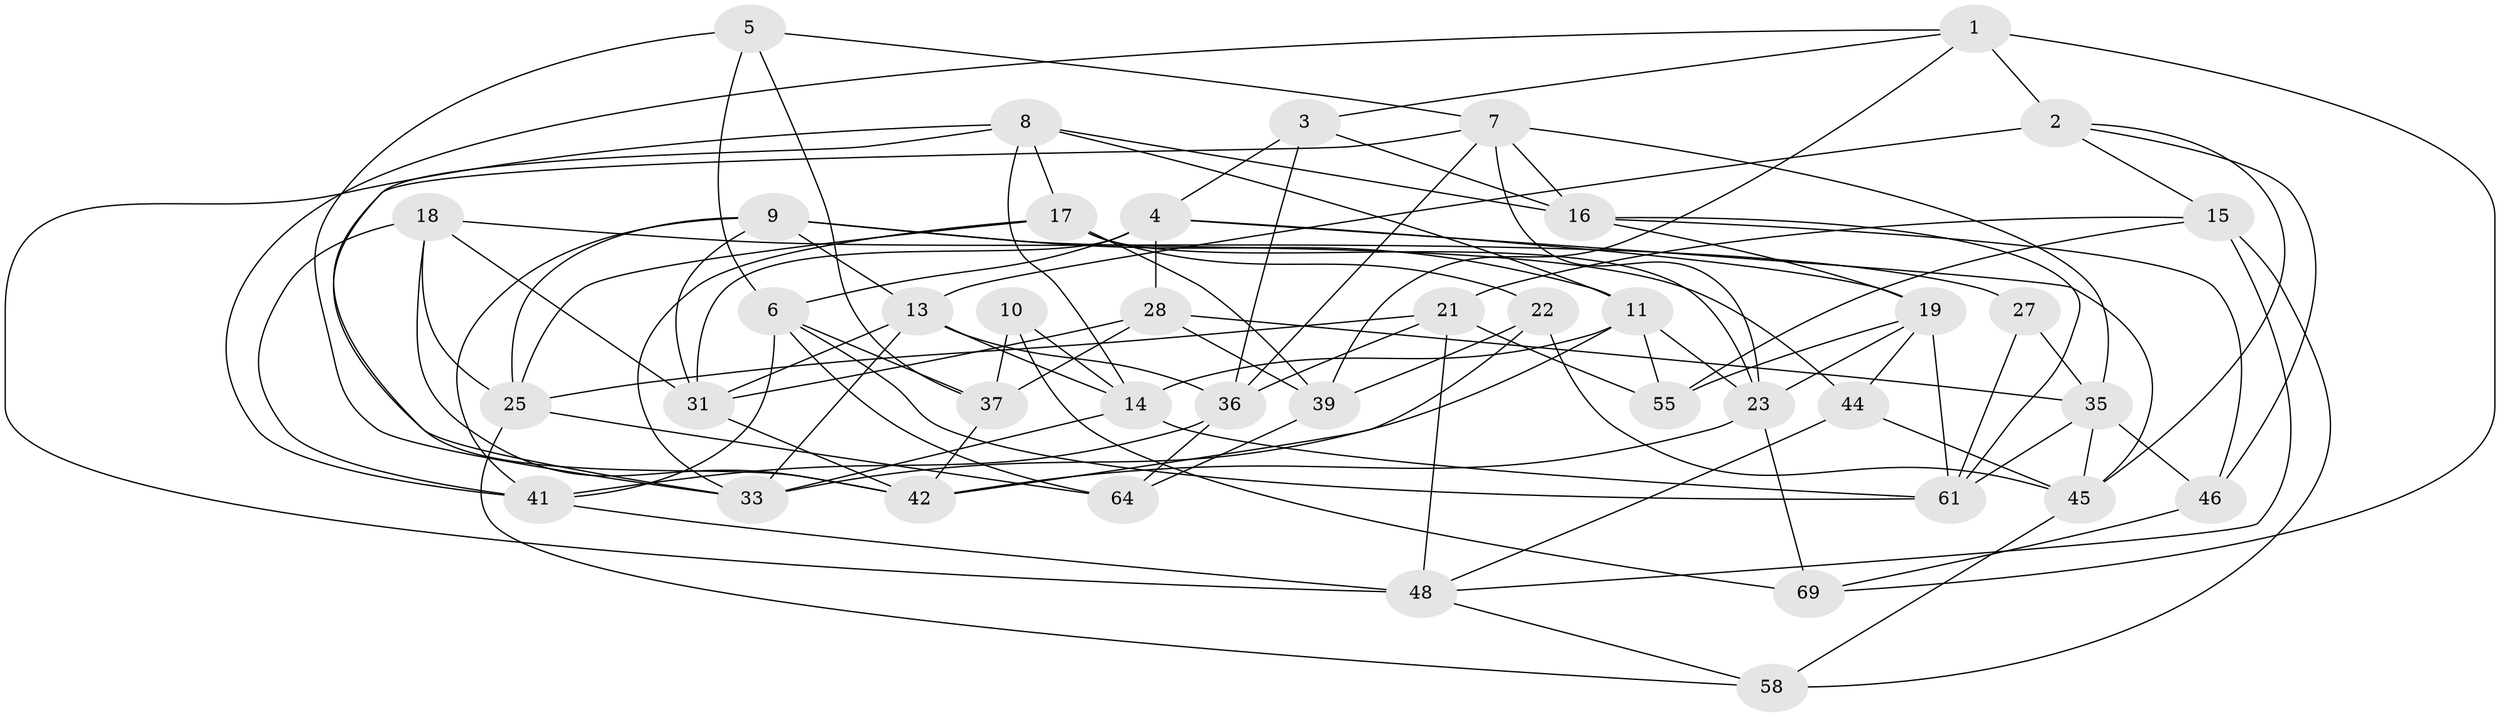 // original degree distribution, {4: 1.0}
// Generated by graph-tools (version 1.1) at 2025/42/03/06/25 10:42:20]
// undirected, 41 vertices, 107 edges
graph export_dot {
graph [start="1"]
  node [color=gray90,style=filled];
  1 [super="+38"];
  2 [super="+20"];
  3;
  4 [super="+65"];
  5;
  6 [super="+54"];
  7 [super="+29"];
  8 [super="+68"];
  9 [super="+56"];
  10;
  11 [super="+12"];
  13 [super="+34"];
  14 [super="+43"];
  15 [super="+47"];
  16 [super="+26"];
  17 [super="+32"];
  18 [super="+50"];
  19 [super="+52"];
  21 [super="+24"];
  22;
  23 [super="+57"];
  25 [super="+30"];
  27;
  28 [super="+60"];
  31 [super="+40"];
  33 [super="+59"];
  35 [super="+53"];
  36 [super="+51"];
  37 [super="+49"];
  39 [super="+63"];
  41 [super="+62"];
  42 [super="+66"];
  44;
  45 [super="+67"];
  46;
  48 [super="+71"];
  55;
  58;
  61 [super="+70"];
  64;
  69;
  1 -- 2 [weight=2];
  1 -- 3;
  1 -- 69;
  1 -- 41;
  1 -- 39;
  2 -- 15;
  2 -- 46;
  2 -- 45;
  2 -- 13;
  3 -- 4;
  3 -- 16;
  3 -- 36;
  4 -- 28;
  4 -- 6;
  4 -- 19;
  4 -- 31;
  4 -- 45;
  5 -- 7;
  5 -- 33;
  5 -- 37;
  5 -- 6;
  6 -- 64;
  6 -- 41;
  6 -- 37;
  6 -- 61;
  7 -- 36;
  7 -- 33;
  7 -- 35;
  7 -- 23;
  7 -- 16;
  8 -- 42;
  8 -- 16;
  8 -- 48;
  8 -- 11;
  8 -- 14;
  8 -- 17;
  9 -- 11;
  9 -- 31;
  9 -- 13;
  9 -- 44;
  9 -- 41;
  9 -- 25;
  10 -- 37 [weight=2];
  10 -- 69;
  10 -- 14;
  11 -- 55;
  11 -- 33;
  11 -- 14;
  11 -- 23;
  13 -- 36;
  13 -- 31;
  13 -- 33;
  13 -- 14;
  14 -- 33;
  14 -- 61;
  15 -- 55;
  15 -- 58;
  15 -- 48;
  15 -- 21 [weight=2];
  16 -- 46;
  16 -- 61;
  16 -- 19;
  17 -- 33;
  17 -- 25;
  17 -- 39;
  17 -- 22;
  17 -- 23;
  18 -- 25;
  18 -- 41;
  18 -- 27 [weight=2];
  18 -- 42;
  18 -- 31;
  19 -- 44;
  19 -- 61;
  19 -- 55;
  19 -- 23;
  21 -- 48;
  21 -- 55;
  21 -- 36;
  21 -- 25;
  22 -- 39;
  22 -- 45;
  22 -- 42;
  23 -- 69;
  23 -- 42;
  25 -- 58;
  25 -- 64;
  27 -- 35;
  27 -- 61;
  28 -- 39 [weight=2];
  28 -- 37;
  28 -- 31;
  28 -- 35;
  31 -- 42;
  35 -- 61;
  35 -- 46;
  35 -- 45;
  36 -- 64;
  36 -- 41;
  37 -- 42;
  39 -- 64;
  41 -- 48;
  44 -- 45;
  44 -- 48;
  45 -- 58;
  46 -- 69;
  48 -- 58;
}
